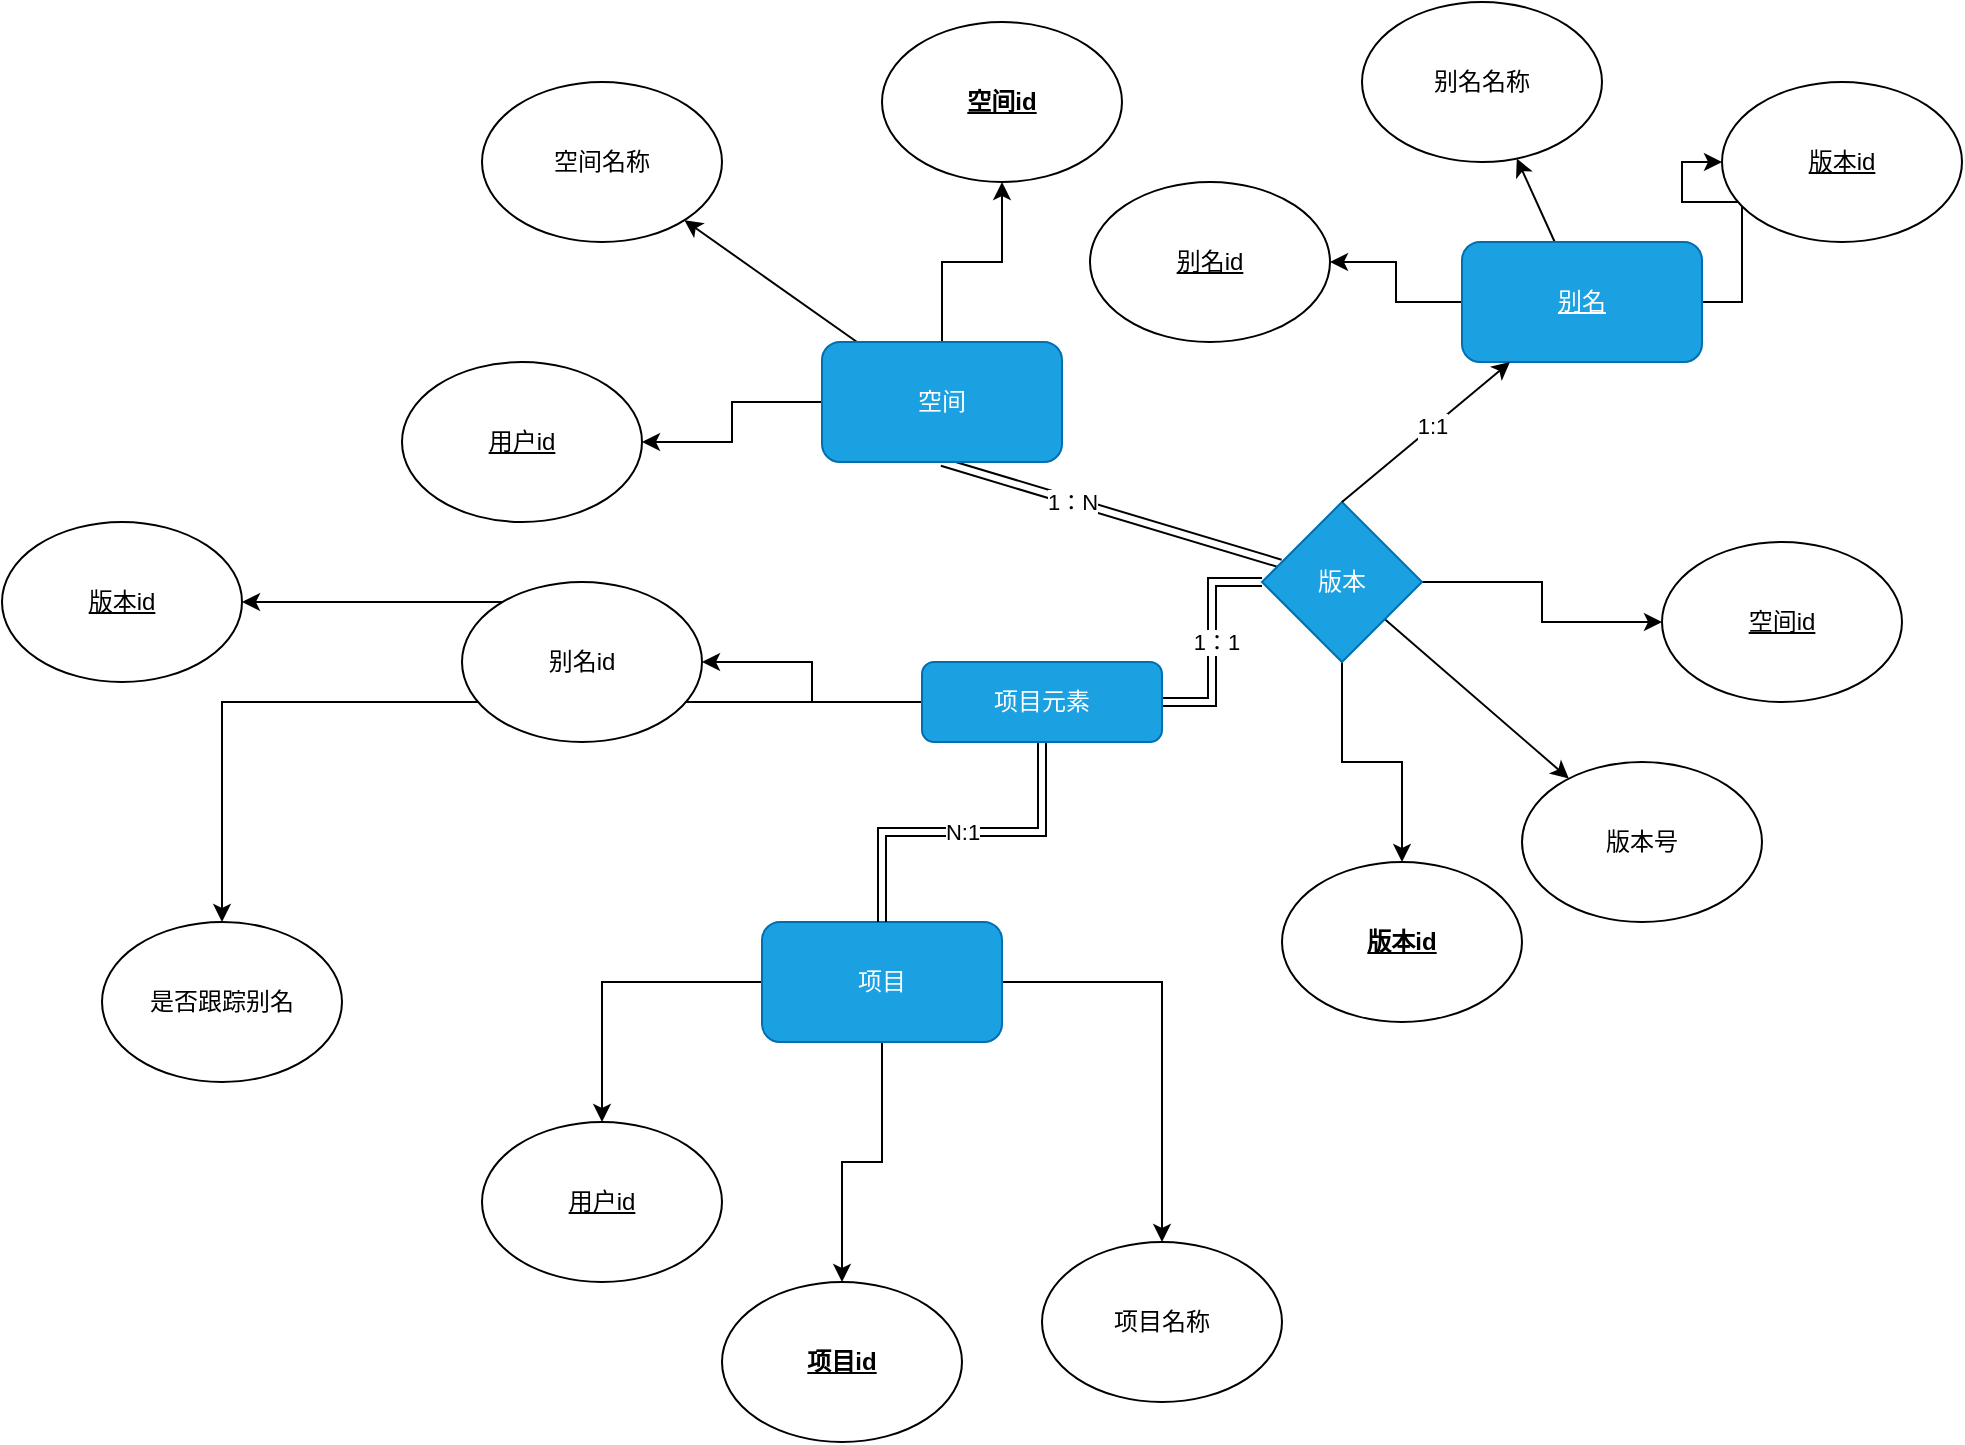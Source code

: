 <mxfile>
    <diagram id="QS9N6ND0GIkGB1dUGtAi" name="第 1 页">
        <mxGraphModel dx="1887" dy="683" grid="1" gridSize="10" guides="1" tooltips="1" connect="1" arrows="1" fold="1" page="1" pageScale="1" pageWidth="827" pageHeight="1169" math="1" shadow="0">
            <root>
                <mxCell id="0"/>
                <mxCell id="1" parent="0"/>
                <mxCell id="6" value="" style="edgeStyle=orthogonalEdgeStyle;rounded=0;orthogonalLoop=1;jettySize=auto;html=1;" parent="1" source="2" target="5" edge="1">
                    <mxGeometry relative="1" as="geometry"/>
                </mxCell>
                <mxCell id="8" value="" style="edgeStyle=orthogonalEdgeStyle;rounded=0;orthogonalLoop=1;jettySize=auto;html=1;" parent="1" source="2" target="7" edge="1">
                    <mxGeometry relative="1" as="geometry"/>
                </mxCell>
                <mxCell id="57" style="edgeStyle=orthogonalEdgeStyle;rounded=0;orthogonalLoop=1;jettySize=auto;html=1;" parent="1" source="2" target="56" edge="1">
                    <mxGeometry relative="1" as="geometry"/>
                </mxCell>
                <mxCell id="2" value="项目" style="rounded=1;whiteSpace=wrap;html=1;fillColor=#1ba1e2;strokeColor=#006EAF;fontColor=#ffffff;" parent="1" vertex="1">
                    <mxGeometry x="190" y="520" width="120" height="60" as="geometry"/>
                </mxCell>
                <mxCell id="5" value="项目id" style="ellipse;whiteSpace=wrap;html=1;rounded=1;fontStyle=5" parent="1" vertex="1">
                    <mxGeometry x="170" y="700" width="120" height="80" as="geometry"/>
                </mxCell>
                <mxCell id="7" value="项目名称" style="ellipse;whiteSpace=wrap;html=1;rounded=1;" parent="1" vertex="1">
                    <mxGeometry x="330" y="680" width="120" height="80" as="geometry"/>
                </mxCell>
                <mxCell id="12" value="" style="rounded=0;orthogonalLoop=1;jettySize=auto;html=1;shape=link;exitX=0.5;exitY=1;exitDx=0;exitDy=0;" parent="1" source="18" target="11" edge="1">
                    <mxGeometry relative="1" as="geometry"/>
                </mxCell>
                <mxCell id="45" value="1：N" style="edgeLabel;html=1;align=center;verticalAlign=middle;resizable=0;points=[];" parent="12" vertex="1" connectable="0">
                    <mxGeometry x="-0.241" relative="1" as="geometry">
                        <mxPoint x="1" as="offset"/>
                    </mxGeometry>
                </mxCell>
                <mxCell id="17" value="" style="edgeStyle=none;rounded=0;orthogonalLoop=1;jettySize=auto;html=1;" parent="1" source="9" target="16" edge="1">
                    <mxGeometry relative="1" as="geometry"/>
                </mxCell>
                <mxCell id="48" value="" style="edgeStyle=orthogonalEdgeStyle;rounded=0;orthogonalLoop=1;jettySize=auto;html=1;" parent="1" source="9" target="47" edge="1">
                    <mxGeometry relative="1" as="geometry"/>
                </mxCell>
                <mxCell id="59" value="" style="edgeStyle=orthogonalEdgeStyle;rounded=0;orthogonalLoop=1;jettySize=auto;html=1;" parent="1" source="9" target="58" edge="1">
                    <mxGeometry relative="1" as="geometry"/>
                </mxCell>
                <mxCell id="9" value="别名" style="rounded=1;whiteSpace=wrap;html=1;fillColor=#1ba1e2;strokeColor=#006EAF;fontColor=#ffffff;fontStyle=4" parent="1" vertex="1">
                    <mxGeometry x="540" y="180" width="120" height="60" as="geometry"/>
                </mxCell>
                <mxCell id="13" value="N:1" style="edgeStyle=orthogonalEdgeStyle;rounded=0;orthogonalLoop=1;jettySize=auto;html=1;entryX=0.5;entryY=0;entryDx=0;entryDy=0;shape=link;exitX=0.5;exitY=1;exitDx=0;exitDy=0;" parent="1" source="60" target="2" edge="1">
                    <mxGeometry relative="1" as="geometry">
                        <mxPoint x="240" y="450" as="sourcePoint"/>
                    </mxGeometry>
                </mxCell>
                <mxCell id="30" value="" style="edgeStyle=none;rounded=0;orthogonalLoop=1;jettySize=auto;html=1;" parent="1" source="11" target="29" edge="1">
                    <mxGeometry relative="1" as="geometry"/>
                </mxCell>
                <mxCell id="37" value="" style="edgeStyle=orthogonalEdgeStyle;rounded=0;orthogonalLoop=1;jettySize=auto;html=1;" parent="1" source="11" target="36" edge="1">
                    <mxGeometry relative="1" as="geometry"/>
                </mxCell>
                <mxCell id="51" style="edgeStyle=orthogonalEdgeStyle;rounded=0;orthogonalLoop=1;jettySize=auto;html=1;exitX=0.5;exitY=1;exitDx=0;exitDy=0;entryX=0.5;entryY=0;entryDx=0;entryDy=0;" parent="1" source="11" target="50" edge="1">
                    <mxGeometry relative="1" as="geometry"/>
                </mxCell>
                <mxCell id="11" value="版本" style="rhombus;whiteSpace=wrap;html=1;rounded=0;strokeColor=#006EAF;fontColor=#ffffff;fillColor=#1ba1e2;" parent="1" vertex="1">
                    <mxGeometry x="440" y="310" width="80" height="80" as="geometry"/>
                </mxCell>
                <mxCell id="16" value="别名名称" style="ellipse;whiteSpace=wrap;html=1;rounded=1;" parent="1" vertex="1">
                    <mxGeometry x="490" y="60" width="120" height="80" as="geometry"/>
                </mxCell>
                <mxCell id="25" style="edgeStyle=none;rounded=0;orthogonalLoop=1;jettySize=auto;html=1;exitX=0.5;exitY=0;exitDx=0;exitDy=0;" parent="1" source="11" target="9" edge="1">
                    <mxGeometry relative="1" as="geometry">
                        <Array as="points"/>
                    </mxGeometry>
                </mxCell>
                <mxCell id="26" value="1:1" style="edgeLabel;html=1;align=center;verticalAlign=middle;resizable=0;points=[];" parent="25" vertex="1" connectable="0">
                    <mxGeometry x="0.081" y="1" relative="1" as="geometry">
                        <mxPoint as="offset"/>
                    </mxGeometry>
                </mxCell>
                <mxCell id="32" value="" style="edgeStyle=none;rounded=0;orthogonalLoop=1;jettySize=auto;html=1;" parent="1" source="18" target="31" edge="1">
                    <mxGeometry relative="1" as="geometry"/>
                </mxCell>
                <mxCell id="41" value="" style="edgeStyle=orthogonalEdgeStyle;rounded=0;orthogonalLoop=1;jettySize=auto;html=1;" parent="1" source="18" target="40" edge="1">
                    <mxGeometry relative="1" as="geometry"/>
                </mxCell>
                <mxCell id="55" value="" style="edgeStyle=orthogonalEdgeStyle;rounded=0;orthogonalLoop=1;jettySize=auto;html=1;" parent="1" source="18" target="54" edge="1">
                    <mxGeometry relative="1" as="geometry"/>
                </mxCell>
                <mxCell id="18" value="空间" style="rounded=1;whiteSpace=wrap;html=1;fillColor=#1ba1e2;strokeColor=#006EAF;fontColor=#ffffff;" parent="1" vertex="1">
                    <mxGeometry x="220" y="230" width="120" height="60" as="geometry"/>
                </mxCell>
                <mxCell id="29" value="版本号" style="ellipse;whiteSpace=wrap;html=1;rounded=1;" parent="1" vertex="1">
                    <mxGeometry x="570" y="440" width="120" height="80" as="geometry"/>
                </mxCell>
                <mxCell id="31" value="空间名称" style="ellipse;whiteSpace=wrap;html=1;rounded=1;" parent="1" vertex="1">
                    <mxGeometry x="50" y="100" width="120" height="80" as="geometry"/>
                </mxCell>
                <mxCell id="36" value="空间id" style="ellipse;whiteSpace=wrap;html=1;rounded=1;fontStyle=4" parent="1" vertex="1">
                    <mxGeometry x="640" y="330" width="120" height="80" as="geometry"/>
                </mxCell>
                <mxCell id="40" value="空间id" style="ellipse;whiteSpace=wrap;html=1;rounded=1;fontStyle=5" parent="1" vertex="1">
                    <mxGeometry x="250" y="70" width="120" height="80" as="geometry"/>
                </mxCell>
                <mxCell id="47" value="版本id" style="ellipse;whiteSpace=wrap;html=1;rounded=1;fontStyle=4" parent="1" vertex="1">
                    <mxGeometry x="670" y="100" width="120" height="80" as="geometry"/>
                </mxCell>
                <mxCell id="50" value="版本id" style="ellipse;whiteSpace=wrap;html=1;rounded=1;fontStyle=5" parent="1" vertex="1">
                    <mxGeometry x="450" y="490" width="120" height="80" as="geometry"/>
                </mxCell>
                <mxCell id="54" value="用户id" style="ellipse;whiteSpace=wrap;html=1;rounded=1;fontStyle=4" parent="1" vertex="1">
                    <mxGeometry x="10" y="240" width="120" height="80" as="geometry"/>
                </mxCell>
                <mxCell id="56" value="用户id" style="ellipse;whiteSpace=wrap;html=1;rounded=1;fontStyle=4" parent="1" vertex="1">
                    <mxGeometry x="50" y="620" width="120" height="80" as="geometry"/>
                </mxCell>
                <mxCell id="58" value="别名id" style="ellipse;whiteSpace=wrap;html=1;rounded=1;fontStyle=4;" parent="1" vertex="1">
                    <mxGeometry x="354" y="150" width="120" height="80" as="geometry"/>
                </mxCell>
                <mxCell id="63" value="" style="edgeStyle=orthogonalEdgeStyle;rounded=0;orthogonalLoop=1;jettySize=auto;html=1;" parent="1" source="60" target="62" edge="1">
                    <mxGeometry relative="1" as="geometry"/>
                </mxCell>
                <mxCell id="65" value="" style="edgeStyle=orthogonalEdgeStyle;rounded=0;orthogonalLoop=1;jettySize=auto;html=1;" parent="1" source="60" target="64" edge="1">
                    <mxGeometry relative="1" as="geometry"/>
                </mxCell>
                <mxCell id="67" style="edgeStyle=orthogonalEdgeStyle;rounded=0;orthogonalLoop=1;jettySize=auto;html=1;" parent="1" source="60" target="66" edge="1">
                    <mxGeometry relative="1" as="geometry"/>
                </mxCell>
                <mxCell id="102" style="edgeStyle=orthogonalEdgeStyle;rounded=0;orthogonalLoop=1;jettySize=auto;html=1;shape=link;" parent="1" source="60" target="11" edge="1">
                    <mxGeometry relative="1" as="geometry"/>
                </mxCell>
                <mxCell id="104" value="1：1" style="edgeLabel;html=1;align=center;verticalAlign=middle;resizable=0;points=[];" parent="102" vertex="1" connectable="0">
                    <mxGeometry x="0.011" y="-2" relative="1" as="geometry">
                        <mxPoint as="offset"/>
                    </mxGeometry>
                </mxCell>
                <mxCell id="60" value="项目元素" style="rounded=1;whiteSpace=wrap;html=1;fillColor=#1ba1e2;strokeColor=#006EAF;fontColor=#ffffff;" parent="1" vertex="1">
                    <mxGeometry x="270" y="390" width="120" height="40" as="geometry"/>
                </mxCell>
                <mxCell id="62" value="版本id" style="ellipse;whiteSpace=wrap;html=1;rounded=1;fontStyle=4" parent="1" vertex="1">
                    <mxGeometry x="-190" y="320" width="120" height="80" as="geometry"/>
                </mxCell>
                <mxCell id="64" value="是否跟踪别名" style="ellipse;whiteSpace=wrap;html=1;rounded=1;" parent="1" vertex="1">
                    <mxGeometry x="-140" y="520" width="120" height="80" as="geometry"/>
                </mxCell>
                <mxCell id="66" value="别名id" style="ellipse;whiteSpace=wrap;html=1;rounded=1;" parent="1" vertex="1">
                    <mxGeometry x="40" y="350" width="120" height="80" as="geometry"/>
                </mxCell>
            </root>
        </mxGraphModel>
    </diagram>
</mxfile>